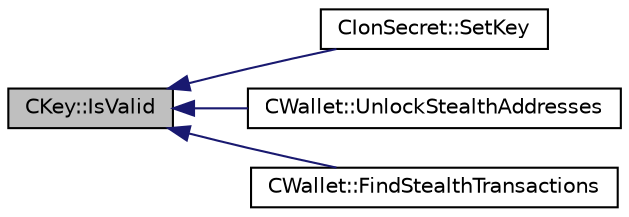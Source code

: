digraph "CKey::IsValid"
{
  edge [fontname="Helvetica",fontsize="10",labelfontname="Helvetica",labelfontsize="10"];
  node [fontname="Helvetica",fontsize="10",shape=record];
  rankdir="LR";
  Node252 [label="CKey::IsValid",height=0.2,width=0.4,color="black", fillcolor="grey75", style="filled", fontcolor="black"];
  Node252 -> Node253 [dir="back",color="midnightblue",fontsize="10",style="solid",fontname="Helvetica"];
  Node253 [label="CIonSecret::SetKey",height=0.2,width=0.4,color="black", fillcolor="white", style="filled",URL="$class_c_ion_secret.html#af28cc32f79cc793418e810e8ae12e25e"];
  Node252 -> Node254 [dir="back",color="midnightblue",fontsize="10",style="solid",fontname="Helvetica"];
  Node254 [label="CWallet::UnlockStealthAddresses",height=0.2,width=0.4,color="black", fillcolor="white", style="filled",URL="$class_c_wallet.html#ac45af0632ea59c56295d3158b7387f33"];
  Node252 -> Node255 [dir="back",color="midnightblue",fontsize="10",style="solid",fontname="Helvetica"];
  Node255 [label="CWallet::FindStealthTransactions",height=0.2,width=0.4,color="black", fillcolor="white", style="filled",URL="$class_c_wallet.html#a5d0e2025dc7a87a0406be272b80509ee"];
}
